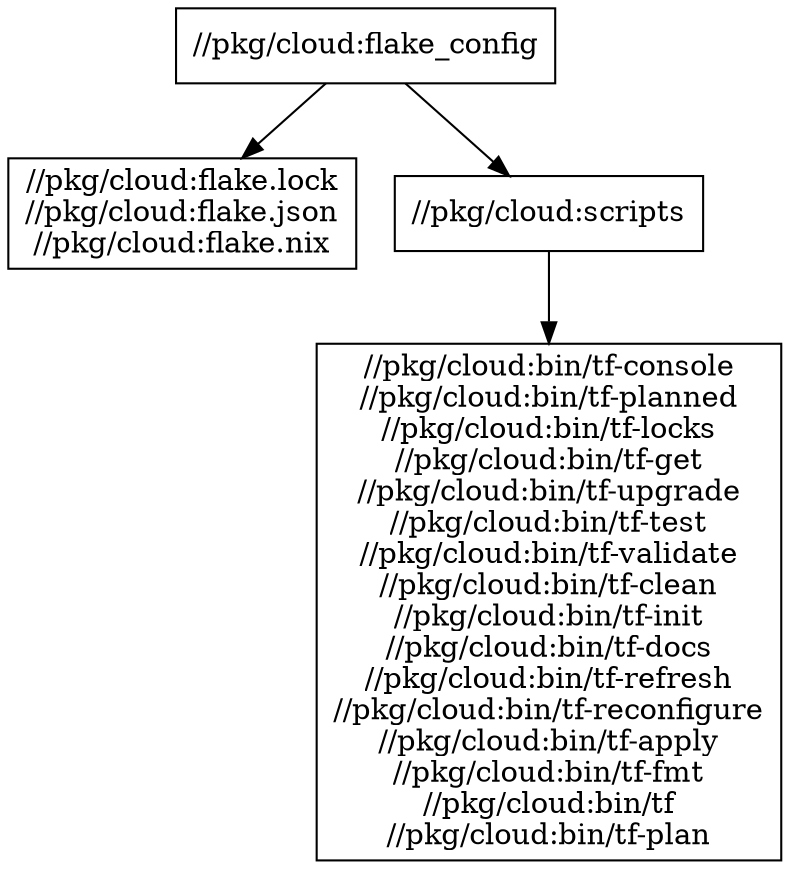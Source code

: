 digraph mygraph {
  node [shape=box];
  "//pkg/cloud:flake_config"
  "//pkg/cloud:flake_config" -> "//pkg/cloud:flake.lock\n//pkg/cloud:flake.json\n//pkg/cloud:flake.nix"
  "//pkg/cloud:flake_config" -> "//pkg/cloud:scripts"
  "//pkg/cloud:scripts"
  "//pkg/cloud:scripts" -> "//pkg/cloud:bin/tf-console\n//pkg/cloud:bin/tf-planned\n//pkg/cloud:bin/tf-locks\n//pkg/cloud:bin/tf-get\n//pkg/cloud:bin/tf-upgrade\n//pkg/cloud:bin/tf-test\n//pkg/cloud:bin/tf-validate\n//pkg/cloud:bin/tf-clean\n//pkg/cloud:bin/tf-init\n//pkg/cloud:bin/tf-docs\n//pkg/cloud:bin/tf-refresh\n//pkg/cloud:bin/tf-reconfigure\n//pkg/cloud:bin/tf-apply\n//pkg/cloud:bin/tf-fmt\n//pkg/cloud:bin/tf\n//pkg/cloud:bin/tf-plan"
  "//pkg/cloud:bin/tf-console\n//pkg/cloud:bin/tf-planned\n//pkg/cloud:bin/tf-locks\n//pkg/cloud:bin/tf-get\n//pkg/cloud:bin/tf-upgrade\n//pkg/cloud:bin/tf-test\n//pkg/cloud:bin/tf-validate\n//pkg/cloud:bin/tf-clean\n//pkg/cloud:bin/tf-init\n//pkg/cloud:bin/tf-docs\n//pkg/cloud:bin/tf-refresh\n//pkg/cloud:bin/tf-reconfigure\n//pkg/cloud:bin/tf-apply\n//pkg/cloud:bin/tf-fmt\n//pkg/cloud:bin/tf\n//pkg/cloud:bin/tf-plan"
  "//pkg/cloud:flake.lock\n//pkg/cloud:flake.json\n//pkg/cloud:flake.nix"
}
